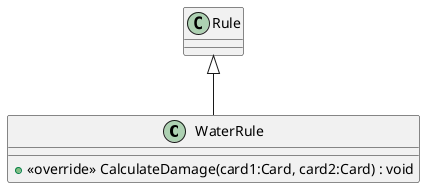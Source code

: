 @startuml
class WaterRule {
    + <<override>> CalculateDamage(card1:Card, card2:Card) : void
}
Rule <|-- WaterRule
@enduml
